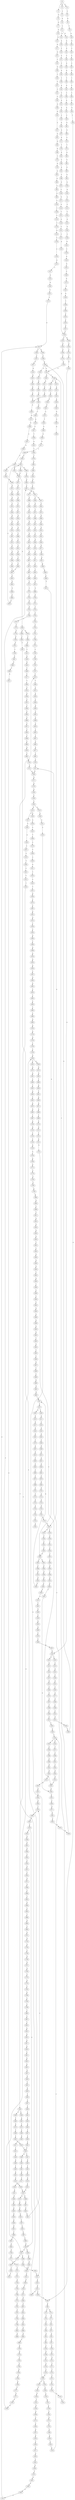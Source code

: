 strict digraph  {
	S0 -> S1 [ label = T ];
	S0 -> S2 [ label = G ];
	S0 -> S3 [ label = C ];
	S1 -> S4 [ label = G ];
	S2 -> S5 [ label = C ];
	S3 -> S6 [ label = C ];
	S4 -> S7 [ label = G ];
	S5 -> S8 [ label = G ];
	S6 -> S9 [ label = G ];
	S7 -> S10 [ label = A ];
	S8 -> S11 [ label = C ];
	S9 -> S12 [ label = T ];
	S10 -> S13 [ label = G ];
	S11 -> S14 [ label = G ];
	S11 -> S15 [ label = A ];
	S12 -> S16 [ label = G ];
	S13 -> S17 [ label = G ];
	S14 -> S18 [ label = A ];
	S15 -> S19 [ label = A ];
	S16 -> S20 [ label = G ];
	S17 -> S21 [ label = G ];
	S18 -> S22 [ label = G ];
	S19 -> S23 [ label = C ];
	S20 -> S24 [ label = C ];
	S21 -> S25 [ label = T ];
	S22 -> S26 [ label = C ];
	S23 -> S27 [ label = C ];
	S24 -> S28 [ label = C ];
	S25 -> S29 [ label = G ];
	S26 -> S30 [ label = A ];
	S27 -> S31 [ label = C ];
	S28 -> S32 [ label = C ];
	S29 -> S33 [ label = T ];
	S30 -> S34 [ label = G ];
	S31 -> S35 [ label = G ];
	S32 -> S36 [ label = G ];
	S33 -> S37 [ label = T ];
	S34 -> S38 [ label = T ];
	S35 -> S39 [ label = T ];
	S36 -> S40 [ label = T ];
	S37 -> S41 [ label = C ];
	S38 -> S42 [ label = G ];
	S39 -> S43 [ label = A ];
	S40 -> S44 [ label = C ];
	S41 -> S45 [ label = C ];
	S42 -> S46 [ label = C ];
	S43 -> S47 [ label = C ];
	S44 -> S48 [ label = C ];
	S45 -> S49 [ label = A ];
	S46 -> S50 [ label = A ];
	S47 -> S51 [ label = A ];
	S48 -> S52 [ label = A ];
	S49 -> S53 [ label = G ];
	S50 -> S54 [ label = A ];
	S51 -> S55 [ label = G ];
	S52 -> S56 [ label = G ];
	S53 -> S57 [ label = C ];
	S54 -> S58 [ label = C ];
	S55 -> S59 [ label = C ];
	S56 -> S60 [ label = T ];
	S57 -> S61 [ label = A ];
	S58 -> S62 [ label = A ];
	S59 -> S63 [ label = A ];
	S60 -> S64 [ label = A ];
	S61 -> S65 [ label = G ];
	S62 -> S66 [ label = G ];
	S63 -> S67 [ label = G ];
	S64 -> S68 [ label = G ];
	S65 -> S69 [ label = A ];
	S66 -> S70 [ label = C ];
	S67 -> S71 [ label = G ];
	S68 -> S72 [ label = G ];
	S68 -> S73 [ label = C ];
	S69 -> S74 [ label = T ];
	S70 -> S75 [ label = T ];
	S71 -> S76 [ label = T ];
	S72 -> S77 [ label = G ];
	S73 -> S78 [ label = T ];
	S74 -> S79 [ label = A ];
	S75 -> S80 [ label = A ];
	S76 -> S81 [ label = G ];
	S77 -> S82 [ label = T ];
	S78 -> S83 [ label = C ];
	S79 -> S84 [ label = A ];
	S80 -> S85 [ label = C ];
	S81 -> S86 [ label = C ];
	S82 -> S87 [ label = C ];
	S83 -> S88 [ label = C ];
	S84 -> S89 [ label = A ];
	S85 -> S90 [ label = G ];
	S86 -> S91 [ label = A ];
	S87 -> S92 [ label = A ];
	S88 -> S93 [ label = A ];
	S89 -> S94 [ label = A ];
	S90 -> S95 [ label = A ];
	S91 -> S96 [ label = C ];
	S92 -> S97 [ label = C ];
	S93 -> S98 [ label = C ];
	S94 -> S99 [ label = A ];
	S95 -> S100 [ label = G ];
	S96 -> S101 [ label = G ];
	S97 -> S102 [ label = T ];
	S98 -> S103 [ label = C ];
	S99 -> S104 [ label = C ];
	S100 -> S105 [ label = A ];
	S101 -> S106 [ label = C ];
	S102 -> S107 [ label = C ];
	S103 -> S108 [ label = G ];
	S104 -> S109 [ label = T ];
	S105 -> S110 [ label = A ];
	S106 -> S111 [ label = G ];
	S107 -> S112 [ label = G ];
	S108 -> S113 [ label = G ];
	S109 -> S114 [ label = T ];
	S110 -> S115 [ label = C ];
	S111 -> S116 [ label = G ];
	S112 -> S117 [ label = C ];
	S113 -> S118 [ label = A ];
	S114 -> S119 [ label = T ];
	S115 -> S120 [ label = T ];
	S116 -> S121 [ label = T ];
	S117 -> S122 [ label = T ];
	S118 -> S123 [ label = C ];
	S119 -> S124 [ label = G ];
	S120 -> S125 [ label = G ];
	S121 -> S126 [ label = G ];
	S122 -> S127 [ label = T ];
	S123 -> S128 [ label = G ];
	S124 -> S129 [ label = C ];
	S125 -> S130 [ label = G ];
	S126 -> S131 [ label = C ];
	S127 -> S132 [ label = C ];
	S128 -> S133 [ label = C ];
	S128 -> S134 [ label = T ];
	S129 -> S135 [ label = C ];
	S130 -> S136 [ label = C ];
	S131 -> S137 [ label = C ];
	S132 -> S138 [ label = A ];
	S133 -> S139 [ label = C ];
	S134 -> S140 [ label = C ];
	S135 -> S141 [ label = G ];
	S136 -> S142 [ label = G ];
	S137 -> S143 [ label = G ];
	S138 -> S144 [ label = T ];
	S139 -> S145 [ label = C ];
	S140 -> S146 [ label = G ];
	S141 -> S147 [ label = T ];
	S142 -> S148 [ label = C ];
	S143 -> S149 [ label = C ];
	S144 -> S150 [ label = C ];
	S145 -> S151 [ label = A ];
	S146 -> S152 [ label = T ];
	S147 -> S153 [ label = A ];
	S148 -> S154 [ label = A ];
	S149 -> S155 [ label = C ];
	S149 -> S156 [ label = A ];
	S150 -> S157 [ label = C ];
	S151 -> S158 [ label = T ];
	S152 -> S159 [ label = G ];
	S153 -> S160 [ label = G ];
	S154 -> S161 [ label = G ];
	S155 -> S162 [ label = G ];
	S156 -> S163 [ label = A ];
	S157 -> S164 [ label = A ];
	S158 -> S165 [ label = C ];
	S159 -> S166 [ label = A ];
	S160 -> S167 [ label = C ];
	S161 -> S168 [ label = C ];
	S162 -> S169 [ label = G ];
	S163 -> S170 [ label = C ];
	S164 -> S171 [ label = G ];
	S165 -> S172 [ label = G ];
	S166 -> S173 [ label = C ];
	S167 -> S174 [ label = C ];
	S168 -> S175 [ label = G ];
	S169 -> S176 [ label = T ];
	S170 -> S177 [ label = C ];
	S171 -> S178 [ label = A ];
	S172 -> S179 [ label = T ];
	S173 -> S180 [ label = C ];
	S174 -> S181 [ label = G ];
	S175 -> S182 [ label = G ];
	S176 -> S183 [ label = G ];
	S177 -> S184 [ label = A ];
	S178 -> S185 [ label = A ];
	S179 -> S186 [ label = C ];
	S180 -> S187 [ label = G ];
	S181 -> S188 [ label = G ];
	S181 -> S189 [ label = C ];
	S182 -> S190 [ label = G ];
	S183 -> S191 [ label = G ];
	S184 -> S192 [ label = G ];
	S185 -> S193 [ label = C ];
	S186 -> S194 [ label = C ];
	S187 -> S195 [ label = G ];
	S188 -> S196 [ label = T ];
	S189 -> S197 [ label = T ];
	S190 -> S198 [ label = T ];
	S191 -> S199 [ label = T ];
	S191 -> S200 [ label = A ];
	S192 -> S201 [ label = A ];
	S192 -> S202 [ label = T ];
	S193 -> S203 [ label = C ];
	S194 -> S204 [ label = T ];
	S195 -> S205 [ label = T ];
	S196 -> S206 [ label = G ];
	S197 -> S207 [ label = G ];
	S198 -> S208 [ label = G ];
	S199 -> S209 [ label = G ];
	S199 -> S210 [ label = T ];
	S200 -> S211 [ label = A ];
	S201 -> S212 [ label = A ];
	S202 -> S213 [ label = C ];
	S203 -> S214 [ label = A ];
	S203 -> S215 [ label = G ];
	S204 -> S216 [ label = C ];
	S205 -> S217 [ label = C ];
	S206 -> S218 [ label = A ];
	S206 -> S191 [ label = G ];
	S207 -> S219 [ label = G ];
	S208 -> S220 [ label = C ];
	S209 -> S221 [ label = G ];
	S210 -> S222 [ label = A ];
	S211 -> S223 [ label = G ];
	S212 -> S224 [ label = C ];
	S213 -> S225 [ label = G ];
	S214 -> S226 [ label = G ];
	S214 -> S227 [ label = C ];
	S215 -> S228 [ label = G ];
	S216 -> S229 [ label = T ];
	S217 -> S230 [ label = G ];
	S218 -> S231 [ label = C ];
	S219 -> S232 [ label = A ];
	S220 -> S233 [ label = C ];
	S221 -> S234 [ label = A ];
	S222 -> S235 [ label = G ];
	S223 -> S236 [ label = A ];
	S224 -> S237 [ label = A ];
	S225 -> S238 [ label = C ];
	S226 -> S239 [ label = A ];
	S227 -> S240 [ label = C ];
	S228 -> S241 [ label = A ];
	S229 -> S242 [ label = T ];
	S229 -> S243 [ label = G ];
	S230 -> S244 [ label = C ];
	S231 -> S245 [ label = G ];
	S232 -> S246 [ label = A ];
	S233 -> S247 [ label = G ];
	S234 -> S248 [ label = A ];
	S235 -> S249 [ label = A ];
	S236 -> S250 [ label = A ];
	S237 -> S251 [ label = G ];
	S238 -> S252 [ label = G ];
	S239 -> S253 [ label = C ];
	S240 -> S254 [ label = A ];
	S241 -> S255 [ label = C ];
	S242 -> S256 [ label = C ];
	S243 -> S257 [ label = T ];
	S244 -> S258 [ label = G ];
	S245 -> S259 [ label = T ];
	S246 -> S260 [ label = G ];
	S247 -> S149 [ label = C ];
	S248 -> S261 [ label = C ];
	S249 -> S262 [ label = A ];
	S250 -> S263 [ label = C ];
	S251 -> S264 [ label = C ];
	S252 -> S265 [ label = C ];
	S253 -> S266 [ label = T ];
	S254 -> S267 [ label = C ];
	S255 -> S128 [ label = G ];
	S256 -> S268 [ label = T ];
	S257 -> S269 [ label = C ];
	S258 -> S270 [ label = T ];
	S259 -> S271 [ label = G ];
	S260 -> S272 [ label = A ];
	S261 -> S273 [ label = C ];
	S262 -> S274 [ label = G ];
	S263 -> S275 [ label = G ];
	S264 -> S276 [ label = C ];
	S265 -> S277 [ label = A ];
	S266 -> S278 [ label = C ];
	S267 -> S279 [ label = C ];
	S268 -> S280 [ label = C ];
	S269 -> S281 [ label = G ];
	S270 -> S282 [ label = A ];
	S271 -> S283 [ label = G ];
	S272 -> S250 [ label = A ];
	S273 -> S284 [ label = T ];
	S274 -> S285 [ label = G ];
	S275 -> S286 [ label = G ];
	S276 -> S287 [ label = G ];
	S277 -> S288 [ label = G ];
	S278 -> S289 [ label = C ];
	S279 -> S290 [ label = C ];
	S280 -> S291 [ label = G ];
	S281 -> S292 [ label = T ];
	S282 -> S293 [ label = G ];
	S283 -> S294 [ label = G ];
	S284 -> S295 [ label = C ];
	S285 -> S296 [ label = G ];
	S286 -> S297 [ label = C ];
	S287 -> S298 [ label = T ];
	S288 -> S299 [ label = C ];
	S289 -> S300 [ label = C ];
	S290 -> S301 [ label = C ];
	S291 -> S302 [ label = G ];
	S292 -> S303 [ label = G ];
	S293 -> S304 [ label = C ];
	S294 -> S305 [ label = T ];
	S295 -> S306 [ label = G ];
	S296 -> S307 [ label = G ];
	S297 -> S308 [ label = A ];
	S298 -> S309 [ label = C ];
	S299 -> S310 [ label = C ];
	S300 -> S311 [ label = A ];
	S301 -> S312 [ label = T ];
	S302 -> S313 [ label = A ];
	S303 -> S314 [ label = G ];
	S304 -> S315 [ label = C ];
	S305 -> S316 [ label = A ];
	S306 -> S317 [ label = G ];
	S307 -> S318 [ label = T ];
	S307 -> S319 [ label = G ];
	S308 -> S320 [ label = C ];
	S309 -> S321 [ label = C ];
	S310 -> S322 [ label = G ];
	S311 -> S323 [ label = T ];
	S312 -> S324 [ label = T ];
	S313 -> S325 [ label = G ];
	S314 -> S326 [ label = T ];
	S315 -> S181 [ label = G ];
	S316 -> S327 [ label = C ];
	S317 -> S328 [ label = C ];
	S318 -> S329 [ label = C ];
	S319 -> S330 [ label = T ];
	S320 -> S331 [ label = C ];
	S320 -> S332 [ label = T ];
	S321 -> S333 [ label = T ];
	S322 -> S334 [ label = G ];
	S323 -> S335 [ label = C ];
	S324 -> S336 [ label = C ];
	S325 -> S337 [ label = A ];
	S326 -> S338 [ label = A ];
	S327 -> S339 [ label = T ];
	S328 -> S340 [ label = A ];
	S329 -> S341 [ label = T ];
	S330 -> S342 [ label = C ];
	S331 -> S343 [ label = G ];
	S332 -> S344 [ label = G ];
	S333 -> S345 [ label = C ];
	S334 -> S346 [ label = T ];
	S335 -> S347 [ label = T ];
	S336 -> S348 [ label = C ];
	S336 -> S349 [ label = G ];
	S337 -> S350 [ label = G ];
	S338 -> S351 [ label = C ];
	S339 -> S352 [ label = A ];
	S340 -> S353 [ label = C ];
	S341 -> S354 [ label = C ];
	S342 -> S355 [ label = C ];
	S343 -> S356 [ label = A ];
	S343 -> S357 [ label = G ];
	S344 -> S358 [ label = G ];
	S345 -> S229 [ label = T ];
	S346 -> S206 [ label = G ];
	S347 -> S359 [ label = G ];
	S348 -> S360 [ label = T ];
	S349 -> S361 [ label = A ];
	S350 -> S362 [ label = G ];
	S351 -> S363 [ label = C ];
	S352 -> S364 [ label = T ];
	S353 -> S365 [ label = G ];
	S353 -> S366 [ label = C ];
	S354 -> S367 [ label = T ];
	S355 -> S368 [ label = G ];
	S356 -> S369 [ label = G ];
	S356 -> S370 [ label = A ];
	S357 -> S371 [ label = G ];
	S358 -> S372 [ label = G ];
	S359 -> S373 [ label = C ];
	S360 -> S374 [ label = G ];
	S361 -> S375 [ label = T ];
	S362 -> S376 [ label = T ];
	S363 -> S377 [ label = G ];
	S364 -> S378 [ label = T ];
	S365 -> S379 [ label = C ];
	S366 -> S343 [ label = G ];
	S367 -> S380 [ label = C ];
	S368 -> S381 [ label = C ];
	S368 -> S382 [ label = T ];
	S369 -> S383 [ label = T ];
	S370 -> S384 [ label = T ];
	S371 -> S385 [ label = A ];
	S372 -> S386 [ label = A ];
	S373 -> S387 [ label = C ];
	S374 -> S388 [ label = T ];
	S375 -> S389 [ label = C ];
	S376 -> S390 [ label = C ];
	S377 -> S391 [ label = G ];
	S378 -> S392 [ label = G ];
	S379 -> S393 [ label = G ];
	S380 -> S394 [ label = G ];
	S381 -> S395 [ label = C ];
	S382 -> S396 [ label = C ];
	S383 -> S397 [ label = C ];
	S384 -> S398 [ label = G ];
	S385 -> S399 [ label = A ];
	S386 -> S400 [ label = A ];
	S387 -> S401 [ label = A ];
	S388 -> S402 [ label = C ];
	S389 -> S403 [ label = G ];
	S390 -> S404 [ label = C ];
	S391 -> S405 [ label = T ];
	S392 -> S406 [ label = G ];
	S393 -> S407 [ label = C ];
	S394 -> S408 [ label = T ];
	S395 -> S409 [ label = G ];
	S396 -> S410 [ label = G ];
	S397 -> S411 [ label = C ];
	S398 -> S412 [ label = T ];
	S399 -> S413 [ label = T ];
	S400 -> S414 [ label = C ];
	S401 -> S415 [ label = G ];
	S402 -> S416 [ label = C ];
	S403 -> S417 [ label = T ];
	S404 -> S418 [ label = C ];
	S405 -> S419 [ label = G ];
	S406 -> S420 [ label = A ];
	S407 -> S421 [ label = G ];
	S408 -> S422 [ label = G ];
	S409 -> S423 [ label = G ];
	S410 -> S424 [ label = G ];
	S411 -> S425 [ label = A ];
	S412 -> S426 [ label = A ];
	S413 -> S427 [ label = T ];
	S414 -> S428 [ label = T ];
	S415 -> S429 [ label = T ];
	S416 -> S430 [ label = T ];
	S417 -> S431 [ label = T ];
	S418 -> S432 [ label = A ];
	S418 -> S433 [ label = G ];
	S419 -> S434 [ label = G ];
	S420 -> S435 [ label = A ];
	S421 -> S436 [ label = C ];
	S421 -> S437 [ label = G ];
	S422 -> S438 [ label = G ];
	S423 -> S439 [ label = A ];
	S424 -> S440 [ label = A ];
	S425 -> S441 [ label = G ];
	S426 -> S442 [ label = G ];
	S427 -> S443 [ label = G ];
	S428 -> S444 [ label = G ];
	S429 -> S445 [ label = C ];
	S430 -> S446 [ label = A ];
	S430 -> S447 [ label = T ];
	S431 -> S448 [ label = T ];
	S432 -> S449 [ label = G ];
	S433 -> S450 [ label = G ];
	S433 -> S451 [ label = A ];
	S434 -> S199 [ label = T ];
	S435 -> S452 [ label = C ];
	S436 -> S453 [ label = G ];
	S437 -> S454 [ label = C ];
	S438 -> S455 [ label = T ];
	S439 -> S456 [ label = A ];
	S440 -> S457 [ label = A ];
	S441 -> S458 [ label = T ];
	S441 -> S459 [ label = C ];
	S442 -> S460 [ label = T ];
	S443 -> S461 [ label = A ];
	S444 -> S462 [ label = G ];
	S445 -> S463 [ label = G ];
	S446 -> S464 [ label = C ];
	S447 -> S465 [ label = G ];
	S448 -> S466 [ label = G ];
	S449 -> S467 [ label = A ];
	S450 -> S468 [ label = A ];
	S451 -> S469 [ label = G ];
	S451 -> S470 [ label = A ];
	S452 -> S471 [ label = G ];
	S453 -> S472 [ label = T ];
	S454 -> S473 [ label = T ];
	S455 -> S338 [ label = A ];
	S456 -> S474 [ label = C ];
	S457 -> S475 [ label = C ];
	S458 -> S64 [ label = A ];
	S459 -> S476 [ label = T ];
	S460 -> S477 [ label = T ];
	S461 -> S478 [ label = A ];
	S462 -> S479 [ label = A ];
	S463 -> S480 [ label = T ];
	S464 -> S481 [ label = T ];
	S465 -> S482 [ label = T ];
	S466 -> S483 [ label = T ];
	S467 -> S484 [ label = G ];
	S468 -> S485 [ label = G ];
	S469 -> S486 [ label = T ];
	S470 -> S487 [ label = G ];
	S471 -> S488 [ label = G ];
	S472 -> S489 [ label = C ];
	S473 -> S490 [ label = G ];
	S474 -> S491 [ label = T ];
	S475 -> S492 [ label = A ];
	S475 -> S493 [ label = T ];
	S476 -> S494 [ label = T ];
	S477 -> S495 [ label = T ];
	S478 -> S496 [ label = C ];
	S479 -> S497 [ label = C ];
	S480 -> S498 [ label = A ];
	S481 -> S499 [ label = A ];
	S482 -> S500 [ label = A ];
	S483 -> S501 [ label = A ];
	S484 -> S502 [ label = C ];
	S485 -> S503 [ label = G ];
	S486 -> S504 [ label = C ];
	S487 -> S505 [ label = T ];
	S488 -> S506 [ label = T ];
	S489 -> S507 [ label = G ];
	S490 -> S508 [ label = G ];
	S491 -> S509 [ label = G ];
	S492 -> S510 [ label = G ];
	S493 -> S511 [ label = A ];
	S494 -> S512 [ label = C ];
	S495 -> S513 [ label = C ];
	S496 -> S514 [ label = C ];
	S497 -> S515 [ label = C ];
	S498 -> S516 [ label = A ];
	S499 -> S517 [ label = C ];
	S500 -> S518 [ label = G ];
	S501 -> S519 [ label = G ];
	S502 -> S520 [ label = C ];
	S503 -> S521 [ label = C ];
	S504 -> S411 [ label = C ];
	S505 -> S522 [ label = C ];
	S506 -> S523 [ label = A ];
	S507 -> S524 [ label = A ];
	S508 -> S525 [ label = A ];
	S509 -> S526 [ label = C ];
	S510 -> S527 [ label = G ];
	S511 -> S528 [ label = C ];
	S512 -> S529 [ label = A ];
	S513 -> S530 [ label = A ];
	S514 -> S531 [ label = C ];
	S515 -> S532 [ label = C ];
	S516 -> S533 [ label = G ];
	S517 -> S534 [ label = C ];
	S518 -> S535 [ label = G ];
	S519 -> S536 [ label = G ];
	S520 -> S537 [ label = A ];
	S521 -> S538 [ label = G ];
	S522 -> S539 [ label = G ];
	S523 -> S540 [ label = C ];
	S524 -> S541 [ label = C ];
	S525 -> S542 [ label = A ];
	S526 -> S543 [ label = A ];
	S527 -> S544 [ label = A ];
	S528 -> S545 [ label = A ];
	S529 -> S546 [ label = C ];
	S530 -> S547 [ label = C ];
	S531 -> S548 [ label = G ];
	S532 -> S549 [ label = G ];
	S533 -> S550 [ label = A ];
	S534 -> S551 [ label = A ];
	S535 -> S552 [ label = A ];
	S536 -> S552 [ label = A ];
	S537 -> S553 [ label = C ];
	S538 -> S554 [ label = T ];
	S539 -> S555 [ label = C ];
	S539 -> S556 [ label = A ];
	S540 -> S557 [ label = G ];
	S541 -> S558 [ label = G ];
	S542 -> S559 [ label = T ];
	S543 -> S560 [ label = A ];
	S544 -> S561 [ label = A ];
	S545 -> S562 [ label = A ];
	S546 -> S563 [ label = G ];
	S547 -> S564 [ label = T ];
	S548 -> S565 [ label = T ];
	S549 -> S566 [ label = T ];
	S550 -> S567 [ label = C ];
	S551 -> S568 [ label = G ];
	S552 -> S569 [ label = G ];
	S552 -> S570 [ label = A ];
	S553 -> S571 [ label = G ];
	S554 -> S572 [ label = G ];
	S555 -> S573 [ label = G ];
	S556 -> S574 [ label = G ];
	S557 -> S575 [ label = A ];
	S558 -> S576 [ label = C ];
	S559 -> S577 [ label = G ];
	S560 -> S578 [ label = C ];
	S561 -> S579 [ label = T ];
	S562 -> S580 [ label = C ];
	S563 -> S581 [ label = C ];
	S564 -> S582 [ label = C ];
	S565 -> S583 [ label = C ];
	S566 -> S584 [ label = C ];
	S567 -> S585 [ label = G ];
	S568 -> S586 [ label = G ];
	S569 -> S587 [ label = A ];
	S570 -> S588 [ label = A ];
	S571 -> S589 [ label = G ];
	S572 -> S590 [ label = G ];
	S573 -> S591 [ label = G ];
	S574 -> S592 [ label = G ];
	S575 -> S593 [ label = A ];
	S576 -> S594 [ label = G ];
	S577 -> S595 [ label = G ];
	S578 -> S596 [ label = C ];
	S579 -> S597 [ label = A ];
	S580 -> S598 [ label = G ];
	S581 -> S599 [ label = C ];
	S582 -> S600 [ label = C ];
	S583 -> S601 [ label = T ];
	S584 -> S601 [ label = T ];
	S585 -> S602 [ label = G ];
	S586 -> S603 [ label = A ];
	S587 -> S604 [ label = G ];
	S588 -> S605 [ label = G ];
	S589 -> S606 [ label = T ];
	S590 -> S607 [ label = T ];
	S591 -> S608 [ label = C ];
	S592 -> S609 [ label = T ];
	S593 -> S610 [ label = G ];
	S594 -> S611 [ label = C ];
	S595 -> S612 [ label = G ];
	S596 -> S613 [ label = A ];
	S597 -> S614 [ label = G ];
	S598 -> S615 [ label = A ];
	S599 -> S616 [ label = C ];
	S600 -> S617 [ label = T ];
	S601 -> S618 [ label = C ];
	S602 -> S619 [ label = C ];
	S603 -> S620 [ label = G ];
	S604 -> S621 [ label = G ];
	S605 -> S622 [ label = G ];
	S606 -> S623 [ label = T ];
	S607 -> S624 [ label = A ];
	S608 -> S625 [ label = T ];
	S609 -> S626 [ label = A ];
	S610 -> S627 [ label = A ];
	S611 -> S628 [ label = C ];
	S612 -> S629 [ label = G ];
	S613 -> S192 [ label = G ];
	S614 -> S630 [ label = T ];
	S615 -> S631 [ label = A ];
	S616 -> S632 [ label = T ];
	S617 -> S633 [ label = T ];
	S618 -> S634 [ label = G ];
	S619 -> S635 [ label = T ];
	S620 -> S636 [ label = A ];
	S621 -> S376 [ label = T ];
	S622 -> S637 [ label = T ];
	S623 -> S638 [ label = A ];
	S624 -> S639 [ label = T ];
	S625 -> S640 [ label = A ];
	S626 -> S641 [ label = T ];
	S627 -> S642 [ label = A ];
	S628 -> S643 [ label = T ];
	S629 -> S644 [ label = T ];
	S630 -> S645 [ label = C ];
	S631 -> S646 [ label = A ];
	S632 -> S647 [ label = T ];
	S633 -> S648 [ label = T ];
	S634 -> S649 [ label = G ];
	S635 -> S650 [ label = C ];
	S636 -> S651 [ label = G ];
	S637 -> S652 [ label = C ];
	S638 -> S653 [ label = C ];
	S639 -> S654 [ label = G ];
	S640 -> S655 [ label = T ];
	S641 -> S656 [ label = A ];
	S642 -> S657 [ label = G ];
	S643 -> S658 [ label = C ];
	S644 -> S659 [ label = C ];
	S645 -> S660 [ label = T ];
	S646 -> S661 [ label = A ];
	S647 -> S662 [ label = C ];
	S648 -> S663 [ label = C ];
	S649 -> S664 [ label = C ];
	S650 -> S665 [ label = T ];
	S651 -> S666 [ label = T ];
	S652 -> S667 [ label = C ];
	S653 -> S668 [ label = T ];
	S654 -> S669 [ label = A ];
	S655 -> S670 [ label = A ];
	S656 -> S671 [ label = A ];
	S657 -> S672 [ label = T ];
	S658 -> S673 [ label = G ];
	S659 -> S674 [ label = C ];
	S660 -> S675 [ label = C ];
	S661 -> S676 [ label = C ];
	S662 -> S677 [ label = A ];
	S663 -> S678 [ label = A ];
	S664 -> S679 [ label = A ];
	S665 -> S680 [ label = C ];
	S666 -> S681 [ label = C ];
	S667 -> S682 [ label = C ];
	S668 -> S683 [ label = G ];
	S669 -> S684 [ label = G ];
	S670 -> S685 [ label = G ];
	S671 -> S686 [ label = G ];
	S672 -> S687 [ label = G ];
	S673 -> S688 [ label = G ];
	S674 -> S368 [ label = G ];
	S675 -> S689 [ label = T ];
	S676 -> S690 [ label = A ];
	S677 -> S691 [ label = T ];
	S678 -> S692 [ label = T ];
	S679 -> S353 [ label = C ];
	S680 -> S693 [ label = G ];
	S681 -> S694 [ label = A ];
	S682 -> S433 [ label = G ];
	S683 -> S695 [ label = C ];
	S684 -> S696 [ label = C ];
	S685 -> S697 [ label = T ];
	S686 -> S698 [ label = T ];
	S687 -> S699 [ label = T ];
	S688 -> S700 [ label = G ];
	S689 -> S701 [ label = C ];
	S690 -> S702 [ label = G ];
	S691 -> S703 [ label = C ];
	S692 -> S704 [ label = C ];
	S693 -> S705 [ label = A ];
	S694 -> S706 [ label = G ];
	S695 -> S707 [ label = A ];
	S696 -> S708 [ label = G ];
	S697 -> S709 [ label = A ];
	S698 -> S710 [ label = C ];
	S699 -> S711 [ label = C ];
	S700 -> S712 [ label = C ];
	S701 -> S713 [ label = T ];
	S702 -> S714 [ label = A ];
	S703 -> S157 [ label = C ];
	S704 -> S715 [ label = C ];
	S705 -> S716 [ label = A ];
	S706 -> S717 [ label = G ];
	S707 -> S718 [ label = G ];
	S708 -> S719 [ label = G ];
	S709 -> S720 [ label = G ];
	S710 -> S721 [ label = G ];
	S711 -> S722 [ label = C ];
	S712 -> S723 [ label = T ];
	S713 -> S724 [ label = G ];
	S714 -> S725 [ label = A ];
	S715 -> S164 [ label = A ];
	S716 -> S726 [ label = G ];
	S717 -> S727 [ label = A ];
	S718 -> S728 [ label = A ];
	S719 -> S729 [ label = T ];
	S720 -> S730 [ label = C ];
	S721 -> S731 [ label = T ];
	S722 -> S732 [ label = T ];
	S723 -> S733 [ label = C ];
	S724 -> S734 [ label = A ];
	S725 -> S735 [ label = G ];
	S726 -> S736 [ label = T ];
	S727 -> S737 [ label = C ];
	S728 -> S738 [ label = C ];
	S729 -> S739 [ label = C ];
	S730 -> S740 [ label = C ];
	S731 -> S741 [ label = G ];
	S732 -> S742 [ label = G ];
	S733 -> S743 [ label = A ];
	S734 -> S744 [ label = G ];
	S735 -> S745 [ label = G ];
	S736 -> S746 [ label = C ];
	S737 -> S747 [ label = C ];
	S738 -> S748 [ label = G ];
	S739 -> S749 [ label = G ];
	S740 -> S750 [ label = G ];
	S741 -> S751 [ label = G ];
	S742 -> S752 [ label = G ];
	S743 -> S753 [ label = C ];
	S744 -> S754 [ label = T ];
	S745 -> S755 [ label = G ];
	S746 -> S539 [ label = G ];
	S747 -> S756 [ label = A ];
	S748 -> S757 [ label = G ];
	S749 -> S758 [ label = C ];
	S750 -> S759 [ label = A ];
	S751 -> S326 [ label = T ];
	S752 -> S760 [ label = C ];
	S753 -> S761 [ label = G ];
	S754 -> S762 [ label = A ];
	S755 -> S307 [ label = G ];
	S756 -> S763 [ label = G ];
	S757 -> S764 [ label = A ];
	S758 -> S765 [ label = A ];
	S759 -> S766 [ label = A ];
	S760 -> S767 [ label = C ];
	S761 -> S768 [ label = T ];
	S763 -> S769 [ label = T ];
	S764 -> S770 [ label = C ];
	S765 -> S771 [ label = C ];
	S766 -> S772 [ label = A ];
	S767 -> S773 [ label = T ];
	S768 -> S774 [ label = C ];
	S769 -> S775 [ label = C ];
	S770 -> S776 [ label = A ];
	S771 -> S777 [ label = G ];
	S772 -> S778 [ label = C ];
	S773 -> S779 [ label = G ];
	S774 -> S780 [ label = C ];
	S775 -> S781 [ label = T ];
	S776 -> S782 [ label = C ];
	S777 -> S783 [ label = C ];
	S778 -> S784 [ label = C ];
	S779 -> S785 [ label = G ];
	S780 -> S786 [ label = A ];
	S781 -> S787 [ label = C ];
	S782 -> S788 [ label = A ];
	S783 -> S789 [ label = G ];
	S784 -> S790 [ label = C ];
	S785 -> S791 [ label = G ];
	S786 -> S792 [ label = G ];
	S787 -> S793 [ label = T ];
	S788 -> S794 [ label = C ];
	S789 -> S407 [ label = C ];
	S790 -> S795 [ label = C ];
	S791 -> S796 [ label = T ];
	S792 -> S797 [ label = C ];
	S793 -> S798 [ label = G ];
	S794 -> S799 [ label = C ];
	S795 -> S800 [ label = G ];
	S796 -> S801 [ label = C ];
	S797 -> S476 [ label = T ];
	S798 -> S802 [ label = T ];
	S799 -> S803 [ label = T ];
	S800 -> S804 [ label = A ];
	S801 -> S805 [ label = C ];
	S802 -> S806 [ label = A ];
	S803 -> S807 [ label = C ];
	S804 -> S808 [ label = C ];
	S805 -> S809 [ label = C ];
	S807 -> S810 [ label = T ];
	S808 -> S811 [ label = T ];
	S809 -> S812 [ label = G ];
	S810 -> S813 [ label = A ];
	S811 -> S814 [ label = A ];
	S812 -> S451 [ label = A ];
	S813 -> S815 [ label = G ];
	S814 -> S816 [ label = G ];
	S815 -> S817 [ label = A ];
	S816 -> S818 [ label = A ];
	S817 -> S819 [ label = A ];
	S818 -> S820 [ label = A ];
	S819 -> S821 [ label = C ];
	S820 -> S822 [ label = T ];
	S821 -> S823 [ label = G ];
	S822 -> S824 [ label = C ];
	S823 -> S825 [ label = A ];
	S824 -> S826 [ label = G ];
	S825 -> S827 [ label = G ];
	S826 -> S828 [ label = G ];
	S827 -> S829 [ label = G ];
	S828 -> S830 [ label = G ];
	S829 -> S831 [ label = T ];
	S830 -> S832 [ label = T ];
	S831 -> S833 [ label = G ];
	S832 -> S834 [ label = A ];
	S833 -> S835 [ label = T ];
	S834 -> S836 [ label = T ];
	S835 -> S837 [ label = C ];
	S836 -> S838 [ label = C ];
	S837 -> S839 [ label = C ];
	S838 -> S840 [ label = C ];
	S839 -> S841 [ label = C ];
	S840 -> S842 [ label = C ];
	S841 -> S843 [ label = T ];
	S842 -> S844 [ label = G ];
	S843 -> S845 [ label = G ];
	S844 -> S846 [ label = A ];
	S845 -> S847 [ label = T ];
	S846 -> S848 [ label = A ];
	S847 -> S849 [ label = C ];
	S848 -> S850 [ label = A ];
	S849 -> S851 [ label = C ];
	S850 -> S852 [ label = G ];
	S851 -> S430 [ label = T ];
	S852 -> S853 [ label = T ];
	S853 -> S854 [ label = G ];
	S854 -> S855 [ label = T ];
	S855 -> S856 [ label = C ];
	S856 -> S857 [ label = G ];
	S857 -> S858 [ label = T ];
	S858 -> S859 [ label = C ];
	S859 -> S860 [ label = G ];
	S860 -> S861 [ label = G ];
	S861 -> S862 [ label = A ];
	S862 -> S457 [ label = A ];
}
